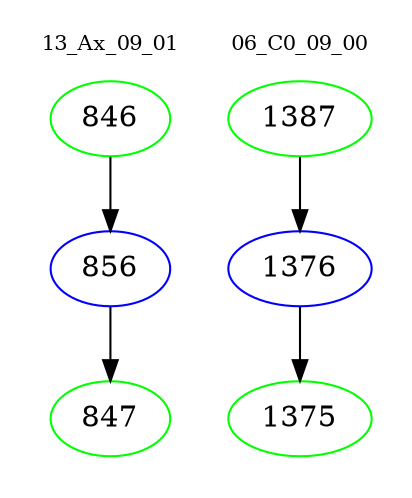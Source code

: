 digraph{
subgraph cluster_0 {
color = white
label = "13_Ax_09_01";
fontsize=10;
T0_846 [label="846", color="green"]
T0_846 -> T0_856 [color="black"]
T0_856 [label="856", color="blue"]
T0_856 -> T0_847 [color="black"]
T0_847 [label="847", color="green"]
}
subgraph cluster_1 {
color = white
label = "06_C0_09_00";
fontsize=10;
T1_1387 [label="1387", color="green"]
T1_1387 -> T1_1376 [color="black"]
T1_1376 [label="1376", color="blue"]
T1_1376 -> T1_1375 [color="black"]
T1_1375 [label="1375", color="green"]
}
}
